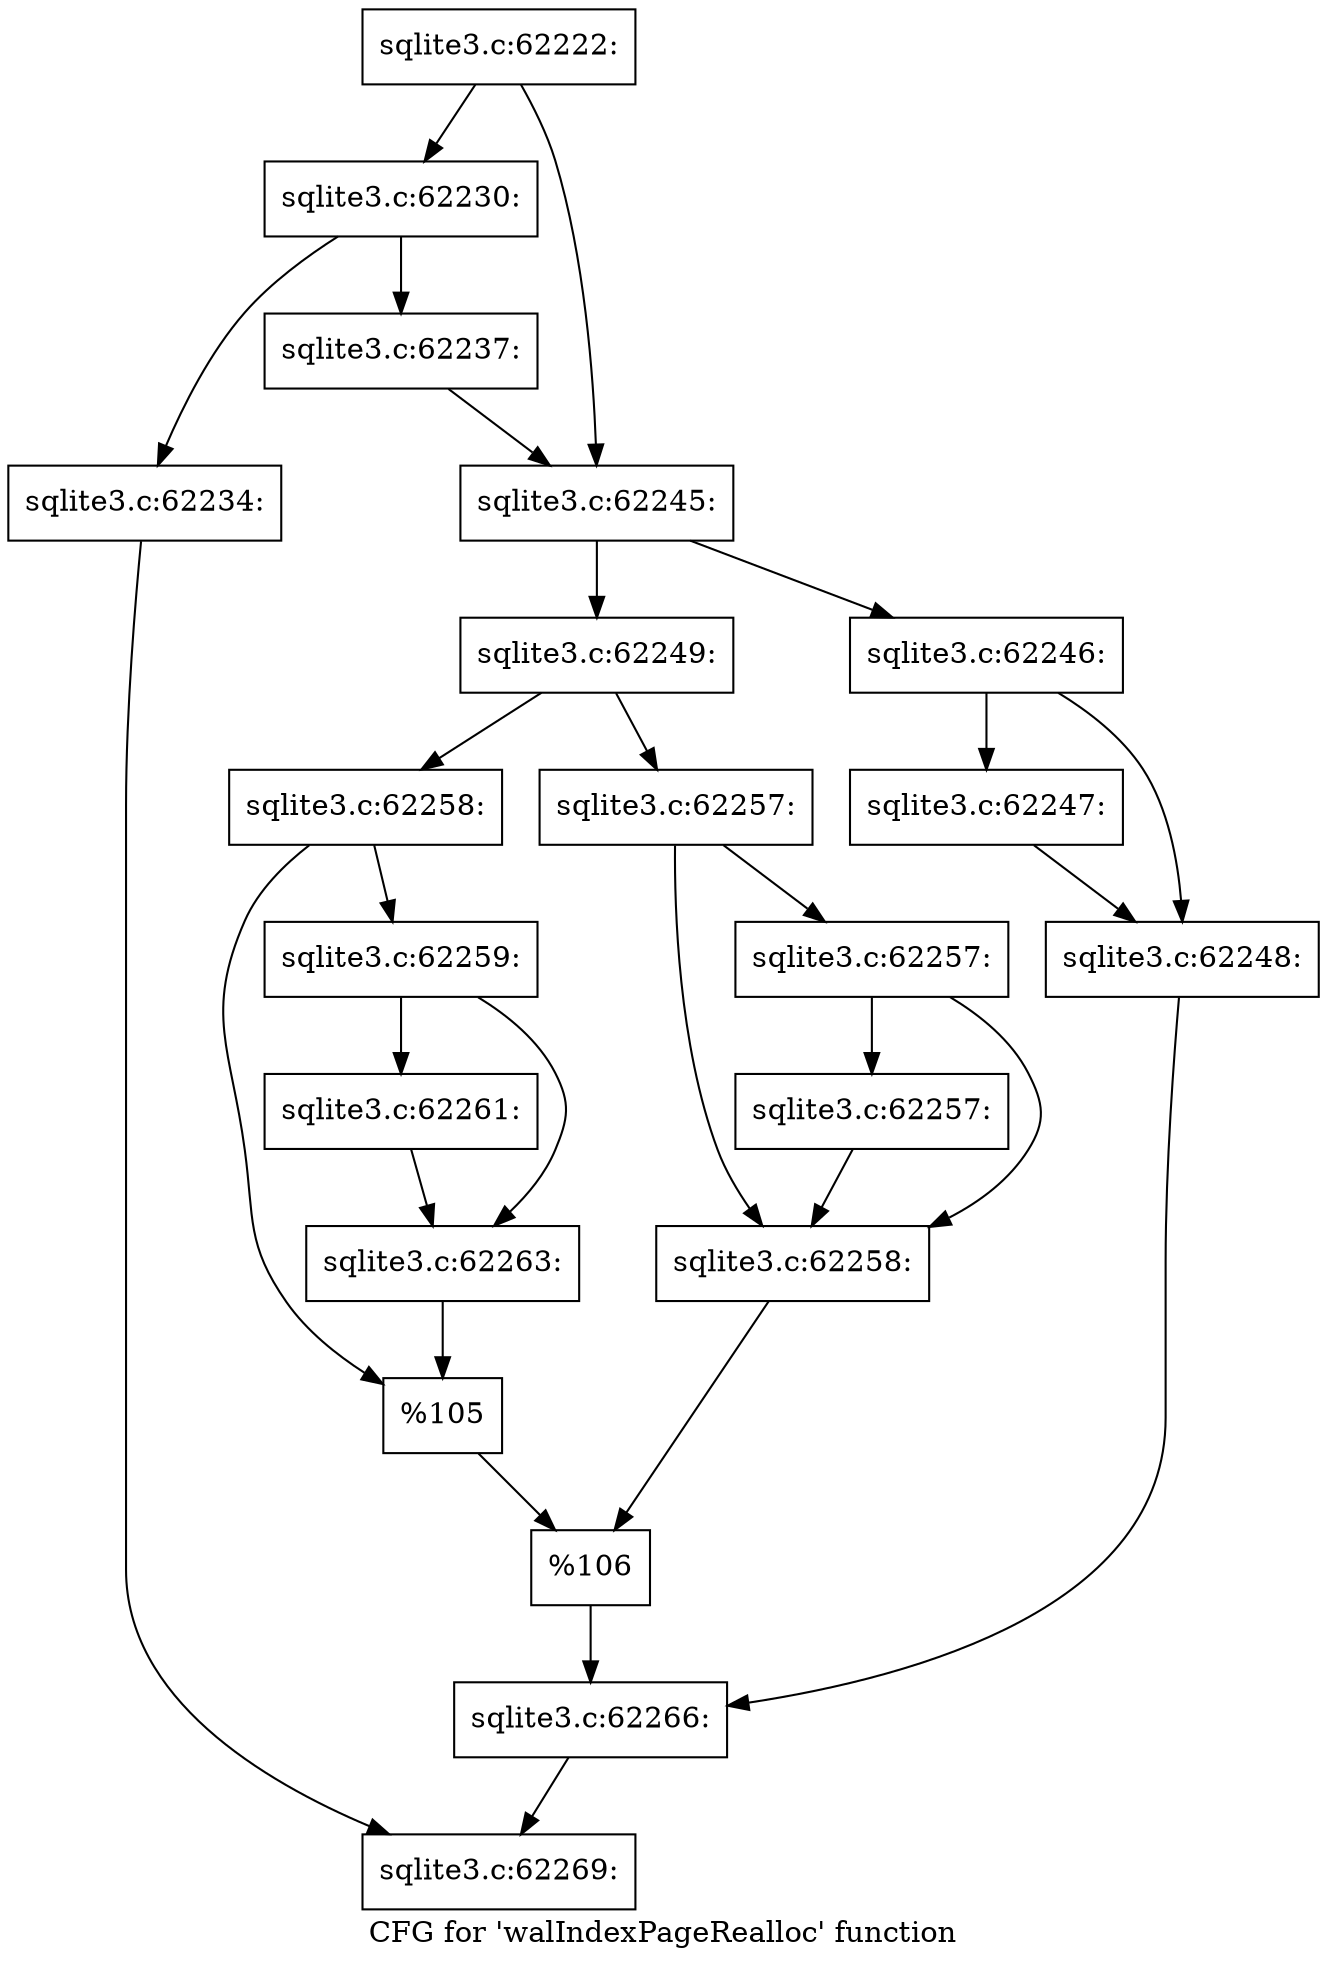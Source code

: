 digraph "CFG for 'walIndexPageRealloc' function" {
	label="CFG for 'walIndexPageRealloc' function";

	Node0x55c0f58f12a0 [shape=record,label="{sqlite3.c:62222:}"];
	Node0x55c0f58f12a0 -> Node0x55c0f73f2b40;
	Node0x55c0f58f12a0 -> Node0x55c0f73f2b90;
	Node0x55c0f73f2b40 [shape=record,label="{sqlite3.c:62230:}"];
	Node0x55c0f73f2b40 -> Node0x55c0f73f4030;
	Node0x55c0f73f2b40 -> Node0x55c0f73f3fe0;
	Node0x55c0f73f3fe0 [shape=record,label="{sqlite3.c:62234:}"];
	Node0x55c0f73f3fe0 -> Node0x55c0f73f1270;
	Node0x55c0f73f4030 [shape=record,label="{sqlite3.c:62237:}"];
	Node0x55c0f73f4030 -> Node0x55c0f73f2b90;
	Node0x55c0f73f2b90 [shape=record,label="{sqlite3.c:62245:}"];
	Node0x55c0f73f2b90 -> Node0x55c0f73f5a80;
	Node0x55c0f73f2b90 -> Node0x55c0f73f5b20;
	Node0x55c0f73f5a80 [shape=record,label="{sqlite3.c:62246:}"];
	Node0x55c0f73f5a80 -> Node0x55c0f73f6750;
	Node0x55c0f73f5a80 -> Node0x55c0f73f6700;
	Node0x55c0f73f6700 [shape=record,label="{sqlite3.c:62247:}"];
	Node0x55c0f73f6700 -> Node0x55c0f73f6750;
	Node0x55c0f73f6750 [shape=record,label="{sqlite3.c:62248:}"];
	Node0x55c0f73f6750 -> Node0x55c0f73f5ad0;
	Node0x55c0f73f5b20 [shape=record,label="{sqlite3.c:62249:}"];
	Node0x55c0f73f5b20 -> Node0x55c0f52a62d0;
	Node0x55c0f73f5b20 -> Node0x55c0f73f7dd0;
	Node0x55c0f52a62d0 [shape=record,label="{sqlite3.c:62257:}"];
	Node0x55c0f52a62d0 -> Node0x55c0f73f81a0;
	Node0x55c0f52a62d0 -> Node0x55c0f73f8150;
	Node0x55c0f73f81a0 [shape=record,label="{sqlite3.c:62257:}"];
	Node0x55c0f73f81a0 -> Node0x55c0f73f8100;
	Node0x55c0f73f81a0 -> Node0x55c0f73f8150;
	Node0x55c0f73f8100 [shape=record,label="{sqlite3.c:62257:}"];
	Node0x55c0f73f8100 -> Node0x55c0f73f8150;
	Node0x55c0f73f8150 [shape=record,label="{sqlite3.c:62258:}"];
	Node0x55c0f73f8150 -> Node0x55c0f73f7750;
	Node0x55c0f73f7dd0 [shape=record,label="{sqlite3.c:62258:}"];
	Node0x55c0f73f7dd0 -> Node0x55c0f73f89c0;
	Node0x55c0f73f7dd0 -> Node0x55c0f73f8a10;
	Node0x55c0f73f89c0 [shape=record,label="{sqlite3.c:62259:}"];
	Node0x55c0f73f89c0 -> Node0x55c0f73f9330;
	Node0x55c0f73f89c0 -> Node0x55c0f73f9380;
	Node0x55c0f73f9330 [shape=record,label="{sqlite3.c:62261:}"];
	Node0x55c0f73f9330 -> Node0x55c0f73f9380;
	Node0x55c0f73f9380 [shape=record,label="{sqlite3.c:62263:}"];
	Node0x55c0f73f9380 -> Node0x55c0f73f8a10;
	Node0x55c0f73f8a10 [shape=record,label="{%105}"];
	Node0x55c0f73f8a10 -> Node0x55c0f73f7750;
	Node0x55c0f73f7750 [shape=record,label="{%106}"];
	Node0x55c0f73f7750 -> Node0x55c0f73f5ad0;
	Node0x55c0f73f5ad0 [shape=record,label="{sqlite3.c:62266:}"];
	Node0x55c0f73f5ad0 -> Node0x55c0f73f1270;
	Node0x55c0f73f1270 [shape=record,label="{sqlite3.c:62269:}"];
}
